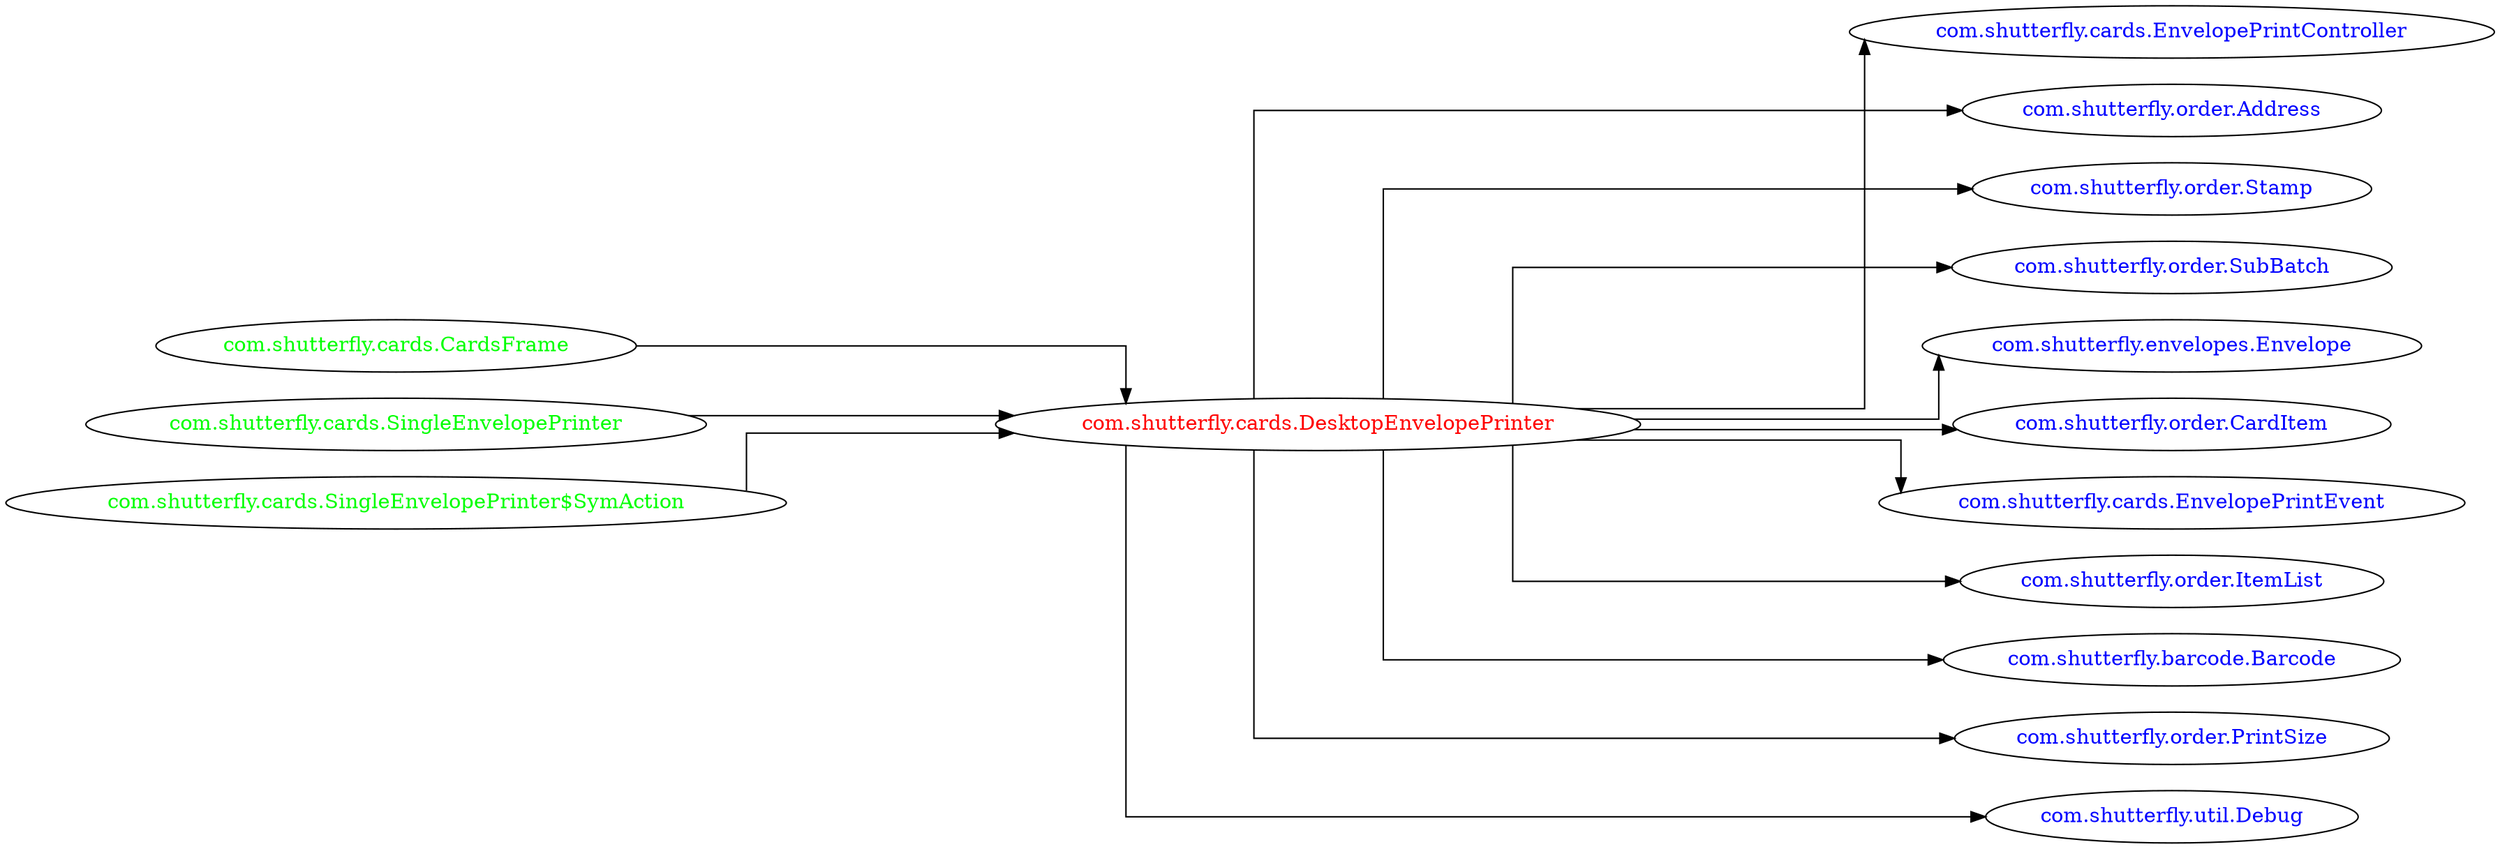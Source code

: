 digraph dependencyGraph {
 concentrate=true;
 ranksep="2.0";
 rankdir="LR"; 
 splines="ortho";
"com.shutterfly.cards.DesktopEnvelopePrinter" [fontcolor="red"];
"com.shutterfly.cards.EnvelopePrintController" [ fontcolor="blue" ];
"com.shutterfly.cards.DesktopEnvelopePrinter"->"com.shutterfly.cards.EnvelopePrintController";
"com.shutterfly.order.Address" [ fontcolor="blue" ];
"com.shutterfly.cards.DesktopEnvelopePrinter"->"com.shutterfly.order.Address";
"com.shutterfly.order.Stamp" [ fontcolor="blue" ];
"com.shutterfly.cards.DesktopEnvelopePrinter"->"com.shutterfly.order.Stamp";
"com.shutterfly.order.SubBatch" [ fontcolor="blue" ];
"com.shutterfly.cards.DesktopEnvelopePrinter"->"com.shutterfly.order.SubBatch";
"com.shutterfly.envelopes.Envelope" [ fontcolor="blue" ];
"com.shutterfly.cards.DesktopEnvelopePrinter"->"com.shutterfly.envelopes.Envelope";
"com.shutterfly.order.CardItem" [ fontcolor="blue" ];
"com.shutterfly.cards.DesktopEnvelopePrinter"->"com.shutterfly.order.CardItem";
"com.shutterfly.cards.EnvelopePrintEvent" [ fontcolor="blue" ];
"com.shutterfly.cards.DesktopEnvelopePrinter"->"com.shutterfly.cards.EnvelopePrintEvent";
"com.shutterfly.order.ItemList" [ fontcolor="blue" ];
"com.shutterfly.cards.DesktopEnvelopePrinter"->"com.shutterfly.order.ItemList";
"com.shutterfly.barcode.Barcode" [ fontcolor="blue" ];
"com.shutterfly.cards.DesktopEnvelopePrinter"->"com.shutterfly.barcode.Barcode";
"com.shutterfly.order.PrintSize" [ fontcolor="blue" ];
"com.shutterfly.cards.DesktopEnvelopePrinter"->"com.shutterfly.order.PrintSize";
"com.shutterfly.util.Debug" [ fontcolor="blue" ];
"com.shutterfly.cards.DesktopEnvelopePrinter"->"com.shutterfly.util.Debug";
"com.shutterfly.cards.CardsFrame" [ fontcolor="green" ];
"com.shutterfly.cards.CardsFrame"->"com.shutterfly.cards.DesktopEnvelopePrinter";
"com.shutterfly.cards.SingleEnvelopePrinter" [ fontcolor="green" ];
"com.shutterfly.cards.SingleEnvelopePrinter"->"com.shutterfly.cards.DesktopEnvelopePrinter";
"com.shutterfly.cards.SingleEnvelopePrinter$SymAction" [ fontcolor="green" ];
"com.shutterfly.cards.SingleEnvelopePrinter$SymAction"->"com.shutterfly.cards.DesktopEnvelopePrinter";
}